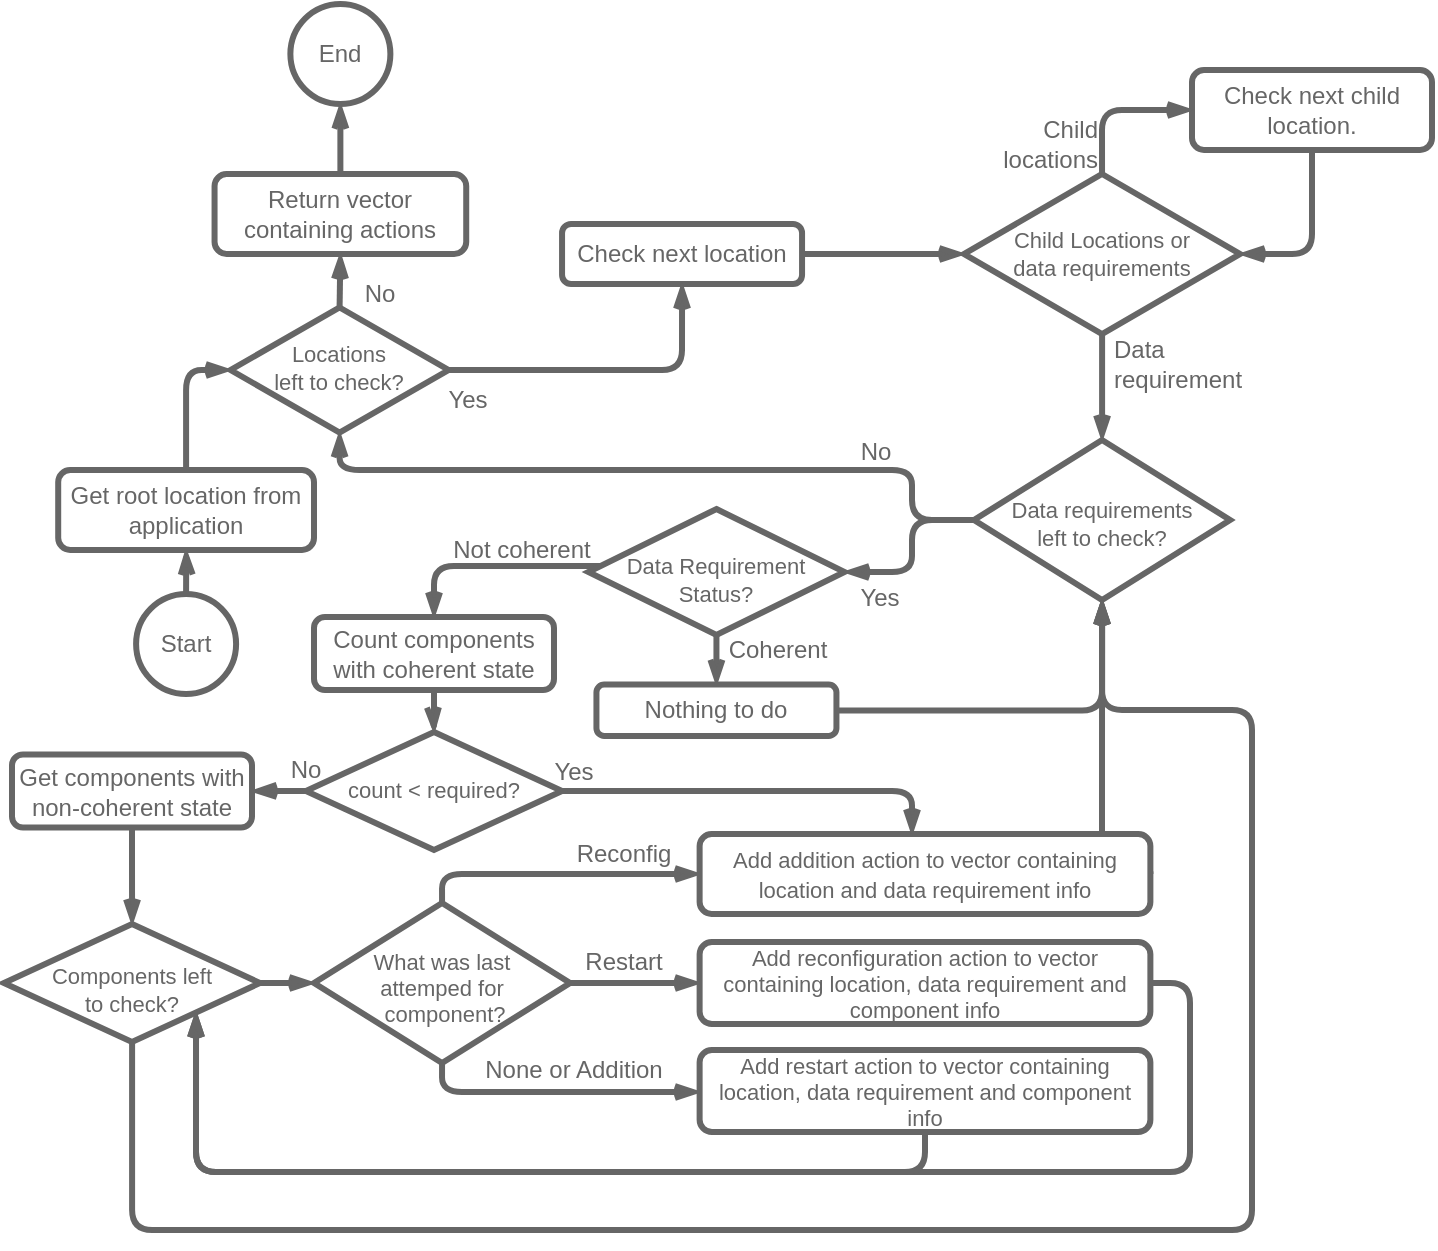 <mxfile version="22.1.16" type="device">
  <diagram name="Página-1" id="O7MBfEGZBoNdr1yW5oVu">
    <mxGraphModel dx="1434" dy="907" grid="1" gridSize="10" guides="1" tooltips="1" connect="1" arrows="1" fold="1" page="1" pageScale="1" pageWidth="827" pageHeight="1169" math="0" shadow="0">
      <root>
        <mxCell id="0" />
        <mxCell id="1" parent="0" />
        <mxCell id="3HJj5yRui7-hpwzC4WDt-42" style="edgeStyle=orthogonalEdgeStyle;shape=connector;curved=0;rounded=1;orthogonalLoop=1;jettySize=auto;html=1;labelBackgroundColor=default;strokeColor=#666666;strokeWidth=3;align=center;verticalAlign=middle;fontFamily=Helvetica;fontSize=12;fontColor=#666666;endArrow=openThin;endFill=0;fillColor=#FAE5C7;" parent="1" source="yKTz0fdrUKhPqo3VoGnw-38" target="weasKUzhQbfyZyFGf2sW-3" edge="1">
          <mxGeometry relative="1" as="geometry">
            <mxPoint x="-32.49" y="749.557" as="targetPoint" />
          </mxGeometry>
        </mxCell>
        <mxCell id="yKTz0fdrUKhPqo3VoGnw-38" value="Start" style="ellipse;whiteSpace=wrap;html=1;aspect=fixed;strokeColor=#666666;fontColor=#666666;fillColor=#FFFFFF;strokeWidth=3;" parent="1" vertex="1">
          <mxGeometry x="82.05" y="882" width="50" height="50" as="geometry" />
        </mxCell>
        <mxCell id="yKTz0fdrUKhPqo3VoGnw-41" value="Check next location" style="rounded=1;whiteSpace=wrap;html=1;strokeColor=#666666;fontColor=#666666;fillColor=#FFFFFF;strokeWidth=3;" parent="1" vertex="1">
          <mxGeometry x="295.03" y="697" width="120" height="30" as="geometry" />
        </mxCell>
        <mxCell id="yKTz0fdrUKhPqo3VoGnw-42" value="Child Locations or &lt;br&gt;data requirements" style="rhombus;whiteSpace=wrap;html=1;rounded=0;strokeColor=#666666;strokeWidth=3;align=center;verticalAlign=middle;fontFamily=Helvetica;fontSize=11;fontColor=#666666;fillColor=#FFFFFF;spacingTop=-1;" parent="1" vertex="1">
          <mxGeometry x="495.99" y="672" width="138.06" height="80" as="geometry" />
        </mxCell>
        <mxCell id="yKTz0fdrUKhPqo3VoGnw-43" value="" style="edgeStyle=orthogonalEdgeStyle;shape=connector;curved=0;rounded=1;orthogonalLoop=1;jettySize=auto;html=1;labelBackgroundColor=default;strokeColor=#666666;strokeWidth=3;align=center;verticalAlign=middle;fontFamily=Helvetica;fontSize=12;fontColor=#666666;endArrow=openThin;endFill=0;fillColor=#FAE5C7;" parent="1" source="yKTz0fdrUKhPqo3VoGnw-41" edge="1" target="yKTz0fdrUKhPqo3VoGnw-42">
          <mxGeometry relative="1" as="geometry">
            <mxPoint x="597.06" y="712" as="targetPoint" />
          </mxGeometry>
        </mxCell>
        <mxCell id="yKTz0fdrUKhPqo3VoGnw-44" value="Data requirement" style="text;html=1;strokeColor=none;fillColor=none;align=left;verticalAlign=middle;whiteSpace=wrap;rounded=0;fontSize=12;fontFamily=Helvetica;fontColor=#666666;" parent="1" vertex="1">
          <mxGeometry x="568.99" y="752" width="60.06" height="30" as="geometry" />
        </mxCell>
        <mxCell id="yKTz0fdrUKhPqo3VoGnw-45" style="edgeStyle=orthogonalEdgeStyle;shape=connector;curved=0;rounded=1;orthogonalLoop=1;jettySize=auto;html=1;exitX=0.5;exitY=1;exitDx=0;exitDy=0;entryX=1;entryY=0.5;entryDx=0;entryDy=0;labelBackgroundColor=default;strokeColor=#666666;strokeWidth=3;align=center;verticalAlign=middle;fontFamily=Helvetica;fontSize=12;fontColor=#666666;endArrow=openThin;endFill=0;fillColor=#FAE5C7;" parent="1" source="yKTz0fdrUKhPqo3VoGnw-46" target="yKTz0fdrUKhPqo3VoGnw-42" edge="1">
          <mxGeometry relative="1" as="geometry">
            <Array as="points">
              <mxPoint x="670" y="712" />
            </Array>
          </mxGeometry>
        </mxCell>
        <mxCell id="yKTz0fdrUKhPqo3VoGnw-46" value="Check next child location." style="rounded=1;whiteSpace=wrap;html=1;strokeColor=#666666;fontColor=#666666;fillColor=#FFFFFF;strokeWidth=3;" parent="1" vertex="1">
          <mxGeometry x="610" y="620" width="120" height="40" as="geometry" />
        </mxCell>
        <mxCell id="yKTz0fdrUKhPqo3VoGnw-47" style="edgeStyle=orthogonalEdgeStyle;shape=connector;curved=0;rounded=1;orthogonalLoop=1;jettySize=auto;html=1;labelBackgroundColor=default;strokeColor=#666666;strokeWidth=3;align=center;verticalAlign=middle;fontFamily=Helvetica;fontSize=12;fontColor=#666666;endArrow=openThin;endFill=0;fillColor=#FAE5C7;exitX=0.5;exitY=0;exitDx=0;exitDy=0;" parent="1" source="yKTz0fdrUKhPqo3VoGnw-42" target="yKTz0fdrUKhPqo3VoGnw-46" edge="1">
          <mxGeometry relative="1" as="geometry">
            <Array as="points">
              <mxPoint x="565" y="640" />
            </Array>
          </mxGeometry>
        </mxCell>
        <mxCell id="3HJj5yRui7-hpwzC4WDt-18" style="edgeStyle=orthogonalEdgeStyle;shape=connector;curved=0;rounded=1;orthogonalLoop=1;jettySize=auto;html=1;labelBackgroundColor=default;strokeColor=#666666;strokeWidth=3;align=center;verticalAlign=middle;fontFamily=Helvetica;fontSize=12;fontColor=#666666;endArrow=openThin;endFill=0;fillColor=#FAE5C7;exitX=0;exitY=0.5;exitDx=0;exitDy=0;" parent="1" source="yKTz0fdrUKhPqo3VoGnw-48" target="yKTz0fdrUKhPqo3VoGnw-63" edge="1">
          <mxGeometry relative="1" as="geometry">
            <mxPoint x="477.2" y="868" as="targetPoint" />
            <Array as="points">
              <mxPoint x="470" y="845" />
              <mxPoint x="470" y="871" />
            </Array>
          </mxGeometry>
        </mxCell>
        <mxCell id="24-RcjtqaWTgur0IXHR3-12" style="edgeStyle=orthogonalEdgeStyle;shape=connector;curved=0;rounded=1;orthogonalLoop=1;jettySize=auto;html=1;exitX=0;exitY=0.5;exitDx=0;exitDy=0;entryX=0.5;entryY=1;entryDx=0;entryDy=0;labelBackgroundColor=default;strokeColor=#666666;strokeWidth=3;align=center;verticalAlign=middle;fontFamily=Helvetica;fontSize=12;fontColor=#666666;endArrow=openThin;endFill=0;fillColor=#FAE5C7;" edge="1" parent="1" source="yKTz0fdrUKhPqo3VoGnw-48" target="yKTz0fdrUKhPqo3VoGnw-56">
          <mxGeometry relative="1" as="geometry">
            <Array as="points">
              <mxPoint x="470" y="845" />
              <mxPoint x="470" y="820" />
              <mxPoint x="184" y="820" />
            </Array>
          </mxGeometry>
        </mxCell>
        <mxCell id="yKTz0fdrUKhPqo3VoGnw-48" value="Data requirements &lt;br&gt;left to check?" style="rhombus;whiteSpace=wrap;html=1;rounded=0;strokeColor=#666666;strokeWidth=3;align=center;verticalAlign=middle;fontFamily=Helvetica;fontSize=11;fontColor=#666666;fillColor=#FFFFFF;spacingTop=4;" parent="1" vertex="1">
          <mxGeometry x="500.99" y="805" width="128.06" height="80" as="geometry" />
        </mxCell>
        <mxCell id="yKTz0fdrUKhPqo3VoGnw-49" value="" style="edgeStyle=orthogonalEdgeStyle;shape=connector;curved=0;rounded=1;orthogonalLoop=1;jettySize=auto;html=1;labelBackgroundColor=default;strokeColor=#666666;strokeWidth=3;align=center;verticalAlign=middle;fontFamily=Helvetica;fontSize=12;fontColor=#666666;endArrow=openThin;endFill=0;fillColor=#FAE5C7;" parent="1" source="yKTz0fdrUKhPqo3VoGnw-42" target="yKTz0fdrUKhPqo3VoGnw-48" edge="1">
          <mxGeometry relative="1" as="geometry">
            <mxPoint x="564.95" y="782" as="targetPoint" />
            <Array as="points">
              <mxPoint x="564.95" y="772" />
              <mxPoint x="564.95" y="772" />
            </Array>
          </mxGeometry>
        </mxCell>
        <mxCell id="yKTz0fdrUKhPqo3VoGnw-50" value="Child&lt;br&gt;locations" style="text;html=1;strokeColor=none;fillColor=none;align=right;verticalAlign=middle;whiteSpace=wrap;rounded=0;fontSize=12;fontFamily=Helvetica;fontColor=#666666;" parent="1" vertex="1">
          <mxGeometry x="478.5" y="644" width="86.35" height="25" as="geometry" />
        </mxCell>
        <mxCell id="24-RcjtqaWTgur0IXHR3-10" style="edgeStyle=orthogonalEdgeStyle;shape=connector;curved=0;rounded=1;orthogonalLoop=1;jettySize=auto;html=1;labelBackgroundColor=default;strokeColor=#666666;strokeWidth=3;align=center;verticalAlign=middle;fontFamily=Helvetica;fontSize=12;fontColor=#666666;endArrow=openThin;endFill=0;fillColor=#FAE5C7;entryX=0.5;entryY=1;entryDx=0;entryDy=0;" edge="1" parent="1" source="yKTz0fdrUKhPqo3VoGnw-56" target="yKTz0fdrUKhPqo3VoGnw-41">
          <mxGeometry relative="1" as="geometry">
            <Array as="points">
              <mxPoint x="355" y="770" />
            </Array>
          </mxGeometry>
        </mxCell>
        <mxCell id="24-RcjtqaWTgur0IXHR3-14" style="edgeStyle=orthogonalEdgeStyle;shape=connector;curved=0;rounded=1;orthogonalLoop=1;jettySize=auto;html=1;exitX=0.5;exitY=0;exitDx=0;exitDy=0;entryX=0.5;entryY=1;entryDx=0;entryDy=0;labelBackgroundColor=default;strokeColor=#666666;strokeWidth=3;align=center;verticalAlign=middle;fontFamily=Helvetica;fontSize=12;fontColor=#666666;endArrow=openThin;endFill=0;fillColor=#FAE5C7;" edge="1" parent="1" source="yKTz0fdrUKhPqo3VoGnw-56" target="3HJj5yRui7-hpwzC4WDt-44">
          <mxGeometry relative="1" as="geometry" />
        </mxCell>
        <mxCell id="yKTz0fdrUKhPqo3VoGnw-56" value="Locations&lt;br&gt;left to check?" style="rhombus;whiteSpace=wrap;html=1;rounded=0;strokeColor=#666666;strokeWidth=3;align=center;verticalAlign=middle;fontFamily=Helvetica;fontSize=11;fontColor=#666666;fillColor=#FFFFFF;spacingTop=-3;" parent="1" vertex="1">
          <mxGeometry x="129.28" y="738.75" width="109.03" height="62.5" as="geometry" />
        </mxCell>
        <mxCell id="yKTz0fdrUKhPqo3VoGnw-59" value="No" style="text;html=1;strokeColor=none;fillColor=none;align=center;verticalAlign=middle;whiteSpace=wrap;rounded=0;fontSize=12;fontFamily=Helvetica;fontColor=#666666;" parent="1" vertex="1">
          <mxGeometry x="192.36" y="722.25" width="23.5" height="18.5" as="geometry" />
        </mxCell>
        <mxCell id="yKTz0fdrUKhPqo3VoGnw-60" value="Yes" style="text;html=1;strokeColor=none;fillColor=none;align=center;verticalAlign=middle;whiteSpace=wrap;rounded=0;fontSize=12;fontFamily=Helvetica;fontColor=#666666;" parent="1" vertex="1">
          <mxGeometry x="230" y="774.5" width="36.25" height="20" as="geometry" />
        </mxCell>
        <mxCell id="yKTz0fdrUKhPqo3VoGnw-104" style="edgeStyle=orthogonalEdgeStyle;shape=connector;curved=0;rounded=1;orthogonalLoop=1;jettySize=auto;html=1;labelBackgroundColor=default;strokeColor=#666666;strokeWidth=3;align=center;verticalAlign=middle;fontFamily=Helvetica;fontSize=12;fontColor=#666666;endArrow=openThin;endFill=0;fillColor=#FAE5C7;" parent="1" source="yKTz0fdrUKhPqo3VoGnw-63" target="yKTz0fdrUKhPqo3VoGnw-69" edge="1">
          <mxGeometry relative="1" as="geometry">
            <Array as="points">
              <mxPoint x="231" y="868" />
            </Array>
          </mxGeometry>
        </mxCell>
        <mxCell id="3HJj5yRui7-hpwzC4WDt-22" style="edgeStyle=orthogonalEdgeStyle;shape=connector;curved=0;rounded=1;orthogonalLoop=1;jettySize=auto;html=1;exitX=0.5;exitY=1;exitDx=0;exitDy=0;entryX=0.5;entryY=0;entryDx=0;entryDy=0;labelBackgroundColor=default;strokeColor=#666666;strokeWidth=3;align=center;verticalAlign=middle;fontFamily=Helvetica;fontSize=12;fontColor=#666666;endArrow=openThin;endFill=0;fillColor=#FAE5C7;" parent="1" source="yKTz0fdrUKhPqo3VoGnw-63" target="yKTz0fdrUKhPqo3VoGnw-65" edge="1">
          <mxGeometry relative="1" as="geometry" />
        </mxCell>
        <mxCell id="yKTz0fdrUKhPqo3VoGnw-63" value="Data Requirement Status?" style="rhombus;whiteSpace=wrap;html=1;rounded=0;strokeColor=#666666;strokeWidth=3;align=center;verticalAlign=middle;fontFamily=Helvetica;fontSize=11;fontColor=#666666;fillColor=#FFFFFF;spacingTop=7;" parent="1" vertex="1">
          <mxGeometry x="308.19" y="839.5" width="128.06" height="63" as="geometry" />
        </mxCell>
        <mxCell id="3HJj5yRui7-hpwzC4WDt-23" style="edgeStyle=orthogonalEdgeStyle;shape=connector;curved=0;rounded=1;orthogonalLoop=1;jettySize=auto;html=1;labelBackgroundColor=default;strokeColor=#666666;strokeWidth=3;align=center;verticalAlign=middle;fontFamily=Helvetica;fontSize=12;fontColor=#666666;endArrow=openThin;endFill=0;fillColor=#FAE5C7;" parent="1" source="yKTz0fdrUKhPqo3VoGnw-65" target="yKTz0fdrUKhPqo3VoGnw-48" edge="1">
          <mxGeometry relative="1" as="geometry" />
        </mxCell>
        <mxCell id="yKTz0fdrUKhPqo3VoGnw-65" value="Nothing to do" style="whiteSpace=wrap;html=1;fontSize=12;fillColor=#FFFFFF;strokeColor=#666666;fontColor=#666666;rounded=1;strokeWidth=3;spacingTop=0;" parent="1" vertex="1">
          <mxGeometry x="312.22" y="927.25" width="120" height="25.75" as="geometry" />
        </mxCell>
        <mxCell id="yKTz0fdrUKhPqo3VoGnw-68" value="Coherent" style="text;html=1;strokeColor=none;fillColor=none;align=center;verticalAlign=middle;whiteSpace=wrap;rounded=0;fontSize=12;fontFamily=Helvetica;fontColor=#666666;" parent="1" vertex="1">
          <mxGeometry x="384.54" y="899.5" width="36.25" height="20" as="geometry" />
        </mxCell>
        <mxCell id="yKTz0fdrUKhPqo3VoGnw-78" style="edgeStyle=orthogonalEdgeStyle;shape=connector;curved=0;rounded=1;orthogonalLoop=1;jettySize=auto;html=1;labelBackgroundColor=default;strokeColor=#666666;strokeWidth=3;align=center;verticalAlign=middle;fontFamily=Helvetica;fontSize=12;fontColor=#666666;endArrow=openThin;endFill=0;fillColor=#FAE5C7;" parent="1" source="yKTz0fdrUKhPqo3VoGnw-69" target="yKTz0fdrUKhPqo3VoGnw-77" edge="1">
          <mxGeometry relative="1" as="geometry" />
        </mxCell>
        <mxCell id="yKTz0fdrUKhPqo3VoGnw-69" value="Count components with coherent state" style="whiteSpace=wrap;html=1;fontSize=12;fillColor=#FFFFFF;strokeColor=#666666;fontColor=#666666;rounded=1;strokeWidth=3;spacingTop=0;" parent="1" vertex="1">
          <mxGeometry x="171" y="893.5" width="120" height="36.5" as="geometry" />
        </mxCell>
        <mxCell id="yKTz0fdrUKhPqo3VoGnw-72" value="Not coherent" style="text;html=1;strokeColor=none;fillColor=none;align=center;verticalAlign=middle;whiteSpace=wrap;rounded=0;fontSize=12;fontFamily=Helvetica;fontColor=#666666;" parent="1" vertex="1">
          <mxGeometry x="238.31" y="850" width="73.91" height="20" as="geometry" />
        </mxCell>
        <mxCell id="3HJj5yRui7-hpwzC4WDt-27" style="edgeStyle=orthogonalEdgeStyle;shape=connector;curved=0;rounded=1;orthogonalLoop=1;jettySize=auto;html=1;exitX=0.5;exitY=0;exitDx=0;exitDy=0;entryX=0;entryY=0.5;entryDx=0;entryDy=0;labelBackgroundColor=default;strokeColor=#666666;strokeWidth=3;align=center;verticalAlign=middle;fontFamily=Helvetica;fontSize=12;fontColor=#666666;endArrow=openThin;endFill=0;fillColor=#FAE5C7;" parent="1" source="yKTz0fdrUKhPqo3VoGnw-83" target="yKTz0fdrUKhPqo3VoGnw-88" edge="1">
          <mxGeometry relative="1" as="geometry">
            <Array as="points">
              <mxPoint x="235" y="1022" />
            </Array>
          </mxGeometry>
        </mxCell>
        <mxCell id="3HJj5yRui7-hpwzC4WDt-33" style="edgeStyle=orthogonalEdgeStyle;shape=connector;curved=0;rounded=1;orthogonalLoop=1;jettySize=auto;html=1;labelBackgroundColor=default;strokeColor=#666666;strokeWidth=3;align=center;verticalAlign=middle;fontFamily=Helvetica;fontSize=12;fontColor=#666666;endArrow=openThin;endFill=0;fillColor=#FAE5C7;" parent="1" source="yKTz0fdrUKhPqo3VoGnw-83" target="yKTz0fdrUKhPqo3VoGnw-94" edge="1">
          <mxGeometry relative="1" as="geometry" />
        </mxCell>
        <mxCell id="3HJj5yRui7-hpwzC4WDt-34" style="edgeStyle=orthogonalEdgeStyle;shape=connector;curved=0;rounded=1;orthogonalLoop=1;jettySize=auto;html=1;labelBackgroundColor=default;strokeColor=#666666;strokeWidth=3;align=center;verticalAlign=middle;fontFamily=Helvetica;fontSize=12;fontColor=#666666;endArrow=openThin;endFill=0;fillColor=#FAE5C7;exitX=0.5;exitY=1;exitDx=0;exitDy=0;" parent="1" source="yKTz0fdrUKhPqo3VoGnw-83" target="yKTz0fdrUKhPqo3VoGnw-92" edge="1">
          <mxGeometry relative="1" as="geometry">
            <Array as="points">
              <mxPoint x="235" y="1131" />
            </Array>
          </mxGeometry>
        </mxCell>
        <mxCell id="yKTz0fdrUKhPqo3VoGnw-83" value="What was last &lt;br&gt;attemped for&lt;br&gt;&amp;nbsp;component?" style="rhombus;whiteSpace=wrap;html=1;rounded=0;strokeColor=#666666;strokeWidth=3;align=center;verticalAlign=middle;fontFamily=Helvetica;fontSize=11;fontColor=#666666;fillColor=#FFFFFF;spacingTop=4;" parent="1" vertex="1">
          <mxGeometry x="171" y="1036.5" width="128.06" height="80" as="geometry" />
        </mxCell>
        <mxCell id="3HJj5yRui7-hpwzC4WDt-29" style="edgeStyle=orthogonalEdgeStyle;shape=connector;curved=0;rounded=1;orthogonalLoop=1;jettySize=auto;html=1;labelBackgroundColor=default;strokeColor=#666666;strokeWidth=3;align=center;verticalAlign=middle;fontFamily=Helvetica;fontSize=12;fontColor=#666666;endArrow=openThin;endFill=0;fillColor=#FAE5C7;exitX=1;exitY=0.5;exitDx=0;exitDy=0;entryX=0.5;entryY=1;entryDx=0;entryDy=0;" parent="1" source="yKTz0fdrUKhPqo3VoGnw-88" target="yKTz0fdrUKhPqo3VoGnw-48" edge="1">
          <mxGeometry relative="1" as="geometry">
            <Array as="points">
              <mxPoint x="589" y="1020" />
              <mxPoint x="565" y="1020" />
            </Array>
          </mxGeometry>
        </mxCell>
        <mxCell id="yKTz0fdrUKhPqo3VoGnw-88" value="&lt;font style=&quot;font-size: 11px;&quot;&gt;Add addition action to vector containing location and data requirement info&lt;/font&gt;" style="rounded=1;whiteSpace=wrap;html=1;strokeColor=#666666;strokeWidth=3;align=center;verticalAlign=middle;fontFamily=Helvetica;fontSize=12;fontColor=#666666;fillColor=#FFFFFF;spacingTop=0;" parent="1" vertex="1">
          <mxGeometry x="363.81" y="1002" width="225.38" height="40" as="geometry" />
        </mxCell>
        <mxCell id="24-RcjtqaWTgur0IXHR3-17" style="edgeStyle=orthogonalEdgeStyle;shape=connector;curved=0;rounded=1;orthogonalLoop=1;jettySize=auto;html=1;exitX=1;exitY=0.5;exitDx=0;exitDy=0;entryX=1;entryY=1;entryDx=0;entryDy=0;labelBackgroundColor=default;strokeColor=#666666;strokeWidth=3;align=center;verticalAlign=middle;fontFamily=Helvetica;fontSize=12;fontColor=#666666;endArrow=openThin;endFill=0;fillColor=#FAE5C7;" edge="1" parent="1" source="yKTz0fdrUKhPqo3VoGnw-94" target="24-RcjtqaWTgur0IXHR3-6">
          <mxGeometry relative="1" as="geometry">
            <Array as="points">
              <mxPoint x="609" y="1077" />
              <mxPoint x="609" y="1171" />
              <mxPoint x="112" y="1171" />
            </Array>
          </mxGeometry>
        </mxCell>
        <mxCell id="yKTz0fdrUKhPqo3VoGnw-94" value="Add reconfiguration action to vector containing location, data requirement and component info" style="whiteSpace=wrap;html=1;fontSize=11;fillColor=#FFFFFF;strokeColor=#666666;fontColor=#666666;rounded=1;strokeWidth=3;spacingTop=0;" parent="1" vertex="1">
          <mxGeometry x="363.81" y="1056" width="225.38" height="41" as="geometry" />
        </mxCell>
        <mxCell id="24-RcjtqaWTgur0IXHR3-18" style="edgeStyle=orthogonalEdgeStyle;shape=connector;curved=0;rounded=1;orthogonalLoop=1;jettySize=auto;html=1;exitX=0.5;exitY=1;exitDx=0;exitDy=0;entryX=1;entryY=1;entryDx=0;entryDy=0;labelBackgroundColor=default;strokeColor=#666666;strokeWidth=3;align=center;verticalAlign=middle;fontFamily=Helvetica;fontSize=12;fontColor=#666666;endArrow=openThin;endFill=0;fillColor=#FAE5C7;" edge="1" parent="1" source="yKTz0fdrUKhPqo3VoGnw-92" target="24-RcjtqaWTgur0IXHR3-6">
          <mxGeometry relative="1" as="geometry" />
        </mxCell>
        <mxCell id="yKTz0fdrUKhPqo3VoGnw-92" value="Add restart action to vector containing location, data requirement and component info" style="whiteSpace=wrap;html=1;fontSize=11;fillColor=#FFFFFF;strokeColor=#666666;fontColor=#666666;rounded=1;strokeWidth=3;spacingTop=0;" parent="1" vertex="1">
          <mxGeometry x="363.81" y="1110" width="225.38" height="41" as="geometry" />
        </mxCell>
        <mxCell id="3HJj5yRui7-hpwzC4WDt-25" style="edgeStyle=orthogonalEdgeStyle;shape=connector;curved=0;rounded=1;orthogonalLoop=1;jettySize=auto;html=1;labelBackgroundColor=default;strokeColor=#666666;strokeWidth=3;align=center;verticalAlign=middle;fontFamily=Helvetica;fontSize=12;fontColor=#666666;endArrow=openThin;endFill=0;fillColor=#FAE5C7;" parent="1" source="yKTz0fdrUKhPqo3VoGnw-77" target="yKTz0fdrUKhPqo3VoGnw-88" edge="1">
          <mxGeometry relative="1" as="geometry">
            <Array as="points">
              <mxPoint x="470" y="981" />
            </Array>
          </mxGeometry>
        </mxCell>
        <mxCell id="24-RcjtqaWTgur0IXHR3-4" style="edgeStyle=orthogonalEdgeStyle;shape=connector;curved=0;rounded=1;orthogonalLoop=1;jettySize=auto;html=1;labelBackgroundColor=default;strokeColor=#666666;strokeWidth=3;align=center;verticalAlign=middle;fontFamily=Helvetica;fontSize=12;fontColor=#666666;endArrow=openThin;endFill=0;fillColor=#FAE5C7;" edge="1" parent="1" source="yKTz0fdrUKhPqo3VoGnw-77" target="24-RcjtqaWTgur0IXHR3-3">
          <mxGeometry relative="1" as="geometry" />
        </mxCell>
        <mxCell id="yKTz0fdrUKhPqo3VoGnw-77" value="count &amp;lt; required?" style="rhombus;whiteSpace=wrap;html=1;rounded=0;strokeColor=#666666;strokeWidth=3;align=center;verticalAlign=middle;fontFamily=Helvetica;fontSize=11;fontColor=#666666;fillColor=#FFFFFF;spacingTop=-1;" parent="1" vertex="1">
          <mxGeometry x="166.97" y="951" width="128.06" height="59" as="geometry" />
        </mxCell>
        <mxCell id="3HJj5yRui7-hpwzC4WDt-35" value="Yes" style="text;html=1;strokeColor=none;fillColor=none;align=center;verticalAlign=middle;whiteSpace=wrap;rounded=0;fontSize=12;fontFamily=Helvetica;fontColor=#666666;" parent="1" vertex="1">
          <mxGeometry x="283" y="960.5" width="36.25" height="20" as="geometry" />
        </mxCell>
        <mxCell id="3HJj5yRui7-hpwzC4WDt-37" value="Reconfig" style="text;html=1;strokeColor=none;fillColor=none;align=center;verticalAlign=middle;whiteSpace=wrap;rounded=0;fontSize=12;fontFamily=Helvetica;fontColor=#666666;" parent="1" vertex="1">
          <mxGeometry x="308.19" y="1002" width="36.25" height="20" as="geometry" />
        </mxCell>
        <mxCell id="3HJj5yRui7-hpwzC4WDt-38" value="Restart" style="text;html=1;strokeColor=none;fillColor=none;align=center;verticalAlign=middle;whiteSpace=wrap;rounded=0;fontSize=12;fontFamily=Helvetica;fontColor=#666666;" parent="1" vertex="1">
          <mxGeometry x="308.19" y="1056" width="36.25" height="20" as="geometry" />
        </mxCell>
        <mxCell id="3HJj5yRui7-hpwzC4WDt-39" value="None or Addition" style="text;html=1;strokeColor=none;fillColor=none;align=center;verticalAlign=middle;whiteSpace=wrap;rounded=0;fontSize=12;fontFamily=Helvetica;fontColor=#666666;" parent="1" vertex="1">
          <mxGeometry x="249.0" y="1110" width="104.25" height="20" as="geometry" />
        </mxCell>
        <mxCell id="3HJj5yRui7-hpwzC4WDt-41" value="End" style="ellipse;whiteSpace=wrap;html=1;aspect=fixed;strokeColor=#666666;fontColor=#666666;fillColor=#FFFFFF;strokeWidth=3;" parent="1" vertex="1">
          <mxGeometry x="159.19" y="587" width="50" height="50" as="geometry" />
        </mxCell>
        <mxCell id="24-RcjtqaWTgur0IXHR3-15" style="edgeStyle=orthogonalEdgeStyle;shape=connector;curved=0;rounded=1;orthogonalLoop=1;jettySize=auto;html=1;exitX=0.5;exitY=0;exitDx=0;exitDy=0;entryX=0.5;entryY=1;entryDx=0;entryDy=0;labelBackgroundColor=default;strokeColor=#666666;strokeWidth=3;align=center;verticalAlign=middle;fontFamily=Helvetica;fontSize=12;fontColor=#666666;endArrow=openThin;endFill=0;fillColor=#FAE5C7;" edge="1" parent="1" source="3HJj5yRui7-hpwzC4WDt-44" target="3HJj5yRui7-hpwzC4WDt-41">
          <mxGeometry relative="1" as="geometry" />
        </mxCell>
        <mxCell id="3HJj5yRui7-hpwzC4WDt-44" value="Return vector containing actions" style="rounded=1;whiteSpace=wrap;html=1;strokeColor=#666666;fontColor=#666666;fillColor=#FFFFFF;strokeWidth=3;" parent="1" vertex="1">
          <mxGeometry x="121.28" y="672" width="125.83" height="40" as="geometry" />
        </mxCell>
        <mxCell id="3HJj5yRui7-hpwzC4WDt-50" value="No" style="text;html=1;strokeColor=none;fillColor=none;align=center;verticalAlign=middle;whiteSpace=wrap;rounded=0;fontSize=12;fontFamily=Helvetica;fontColor=#666666;" parent="1" vertex="1">
          <mxGeometry x="439.89" y="801.25" width="23.5" height="18.5" as="geometry" />
        </mxCell>
        <mxCell id="3HJj5yRui7-hpwzC4WDt-51" value="Yes" style="text;html=1;strokeColor=none;fillColor=none;align=center;verticalAlign=middle;whiteSpace=wrap;rounded=0;fontSize=12;fontFamily=Helvetica;fontColor=#666666;" parent="1" vertex="1">
          <mxGeometry x="436.25" y="873.5" width="36.25" height="20" as="geometry" />
        </mxCell>
        <mxCell id="24-RcjtqaWTgur0IXHR3-11" style="edgeStyle=orthogonalEdgeStyle;shape=connector;curved=0;rounded=1;orthogonalLoop=1;jettySize=auto;html=1;entryX=0;entryY=0.5;entryDx=0;entryDy=0;labelBackgroundColor=default;strokeColor=#666666;strokeWidth=3;align=center;verticalAlign=middle;fontFamily=Helvetica;fontSize=12;fontColor=#666666;endArrow=openThin;endFill=0;fillColor=#FAE5C7;" edge="1" parent="1" source="weasKUzhQbfyZyFGf2sW-3" target="yKTz0fdrUKhPqo3VoGnw-56">
          <mxGeometry relative="1" as="geometry" />
        </mxCell>
        <mxCell id="weasKUzhQbfyZyFGf2sW-3" value="Get root location from application" style="rounded=1;whiteSpace=wrap;html=1;strokeColor=#666666;fontColor=#666666;fillColor=#FFFFFF;strokeWidth=3;" parent="1" vertex="1">
          <mxGeometry x="43.1" y="820" width="127.9" height="40" as="geometry" />
        </mxCell>
        <mxCell id="24-RcjtqaWTgur0IXHR3-7" style="edgeStyle=orthogonalEdgeStyle;shape=connector;curved=0;rounded=1;orthogonalLoop=1;jettySize=auto;html=1;labelBackgroundColor=default;strokeColor=#666666;strokeWidth=3;align=center;verticalAlign=middle;fontFamily=Helvetica;fontSize=12;fontColor=#666666;endArrow=openThin;endFill=0;fillColor=#FAE5C7;" edge="1" parent="1" source="24-RcjtqaWTgur0IXHR3-3" target="24-RcjtqaWTgur0IXHR3-6">
          <mxGeometry relative="1" as="geometry" />
        </mxCell>
        <mxCell id="24-RcjtqaWTgur0IXHR3-3" value="Get components with non-coherent state" style="whiteSpace=wrap;html=1;fontSize=12;fillColor=#FFFFFF;strokeColor=#666666;fontColor=#666666;rounded=1;strokeWidth=3;spacingTop=0;" vertex="1" parent="1">
          <mxGeometry x="20" y="962.25" width="120" height="36.5" as="geometry" />
        </mxCell>
        <mxCell id="24-RcjtqaWTgur0IXHR3-5" value="No" style="text;html=1;strokeColor=none;fillColor=none;align=center;verticalAlign=middle;whiteSpace=wrap;rounded=0;fontSize=12;fontFamily=Helvetica;fontColor=#666666;" vertex="1" parent="1">
          <mxGeometry x="149" y="959.5" width="36.25" height="20" as="geometry" />
        </mxCell>
        <mxCell id="24-RcjtqaWTgur0IXHR3-8" style="edgeStyle=orthogonalEdgeStyle;shape=connector;curved=0;rounded=1;orthogonalLoop=1;jettySize=auto;html=1;labelBackgroundColor=default;strokeColor=#666666;strokeWidth=3;align=center;verticalAlign=middle;fontFamily=Helvetica;fontSize=12;fontColor=#666666;endArrow=openThin;endFill=0;fillColor=#FAE5C7;entryX=0.5;entryY=1;entryDx=0;entryDy=0;" edge="1" parent="1" source="24-RcjtqaWTgur0IXHR3-6" target="yKTz0fdrUKhPqo3VoGnw-48">
          <mxGeometry relative="1" as="geometry">
            <Array as="points">
              <mxPoint x="80" y="1200" />
              <mxPoint x="640" y="1200" />
              <mxPoint x="640" y="940" />
              <mxPoint x="565" y="940" />
            </Array>
          </mxGeometry>
        </mxCell>
        <mxCell id="24-RcjtqaWTgur0IXHR3-16" style="edgeStyle=orthogonalEdgeStyle;shape=connector;curved=0;rounded=1;orthogonalLoop=1;jettySize=auto;html=1;labelBackgroundColor=default;strokeColor=#666666;strokeWidth=3;align=center;verticalAlign=middle;fontFamily=Helvetica;fontSize=12;fontColor=#666666;endArrow=openThin;endFill=0;fillColor=#FAE5C7;" edge="1" parent="1" source="24-RcjtqaWTgur0IXHR3-6" target="yKTz0fdrUKhPqo3VoGnw-83">
          <mxGeometry relative="1" as="geometry" />
        </mxCell>
        <mxCell id="24-RcjtqaWTgur0IXHR3-6" value="Components left &lt;br&gt;to check?" style="rhombus;whiteSpace=wrap;html=1;rounded=0;strokeColor=#666666;strokeWidth=3;align=center;verticalAlign=middle;fontFamily=Helvetica;fontSize=11;fontColor=#666666;fillColor=#FFFFFF;spacingTop=6;" vertex="1" parent="1">
          <mxGeometry x="15.97" y="1047" width="128.06" height="59" as="geometry" />
        </mxCell>
      </root>
    </mxGraphModel>
  </diagram>
</mxfile>
